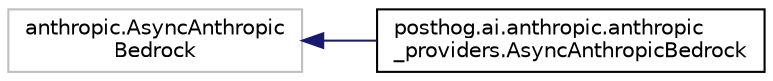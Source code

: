digraph "Graphical Class Hierarchy"
{
 // LATEX_PDF_SIZE
  edge [fontname="Helvetica",fontsize="10",labelfontname="Helvetica",labelfontsize="10"];
  node [fontname="Helvetica",fontsize="10",shape=record];
  rankdir="LR";
  Node1853 [label="anthropic.AsyncAnthropic\lBedrock",height=0.2,width=0.4,color="grey75", fillcolor="white", style="filled",tooltip=" "];
  Node1853 -> Node0 [dir="back",color="midnightblue",fontsize="10",style="solid",fontname="Helvetica"];
  Node0 [label="posthog.ai.anthropic.anthropic\l_providers.AsyncAnthropicBedrock",height=0.2,width=0.4,color="black", fillcolor="white", style="filled",URL="$classposthog_1_1ai_1_1anthropic_1_1anthropic__providers_1_1AsyncAnthropicBedrock.html",tooltip=" "];
}
